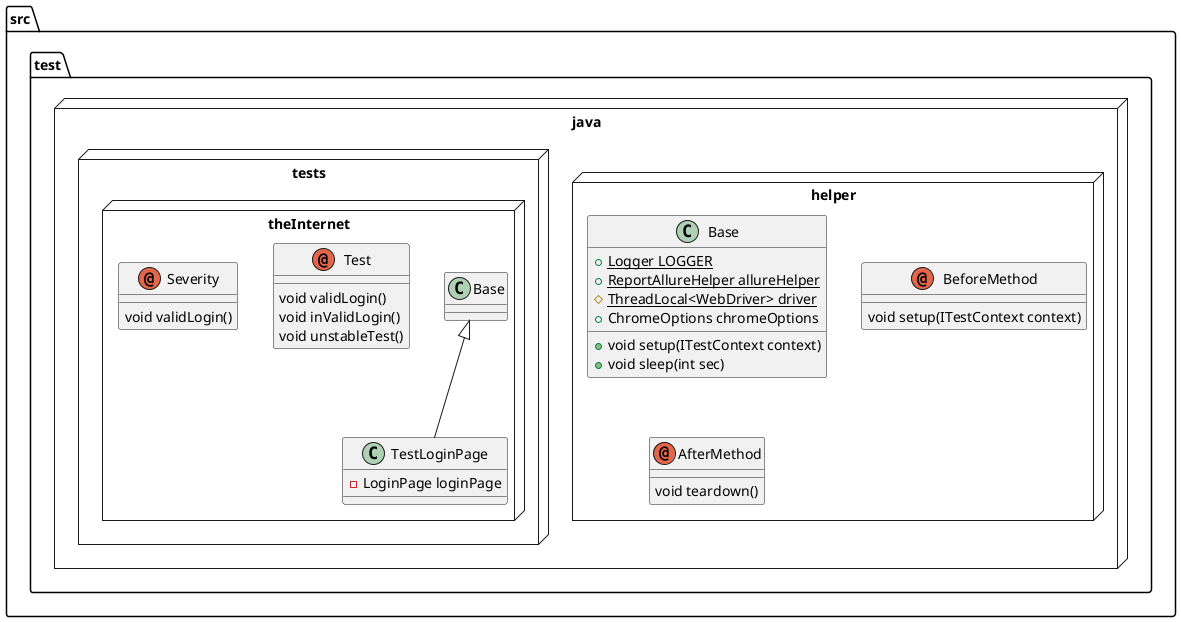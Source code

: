 @startuml Demo

package src.test.java <<Node>> {

package helper <<Node>> {

class Base {
  + {static} Logger LOGGER
  + {static} ReportAllureHelper allureHelper
  # {static} ThreadLocal<WebDriver> driver
  + ChromeOptions chromeOptions

  + void setup(ITestContext context)
  + void sleep(int sec)
}
annotation BeforeMethod {
  void setup(ITestContext context)
}
annotation AfterMethod {
  void teardown()
}
}

package tests <<Node>> {
  package theInternet <<Node>> {
  class TestLoginPage extends Base {
    - LoginPage loginPage
  }
annotation Test {
  void validLogin()
  void inValidLogin()
  void unstableTest()
}
annotation Severity {
  void validLogin()
}
}
}

@enduml

' Reference:
' https://plantuml.com/class-diagram
